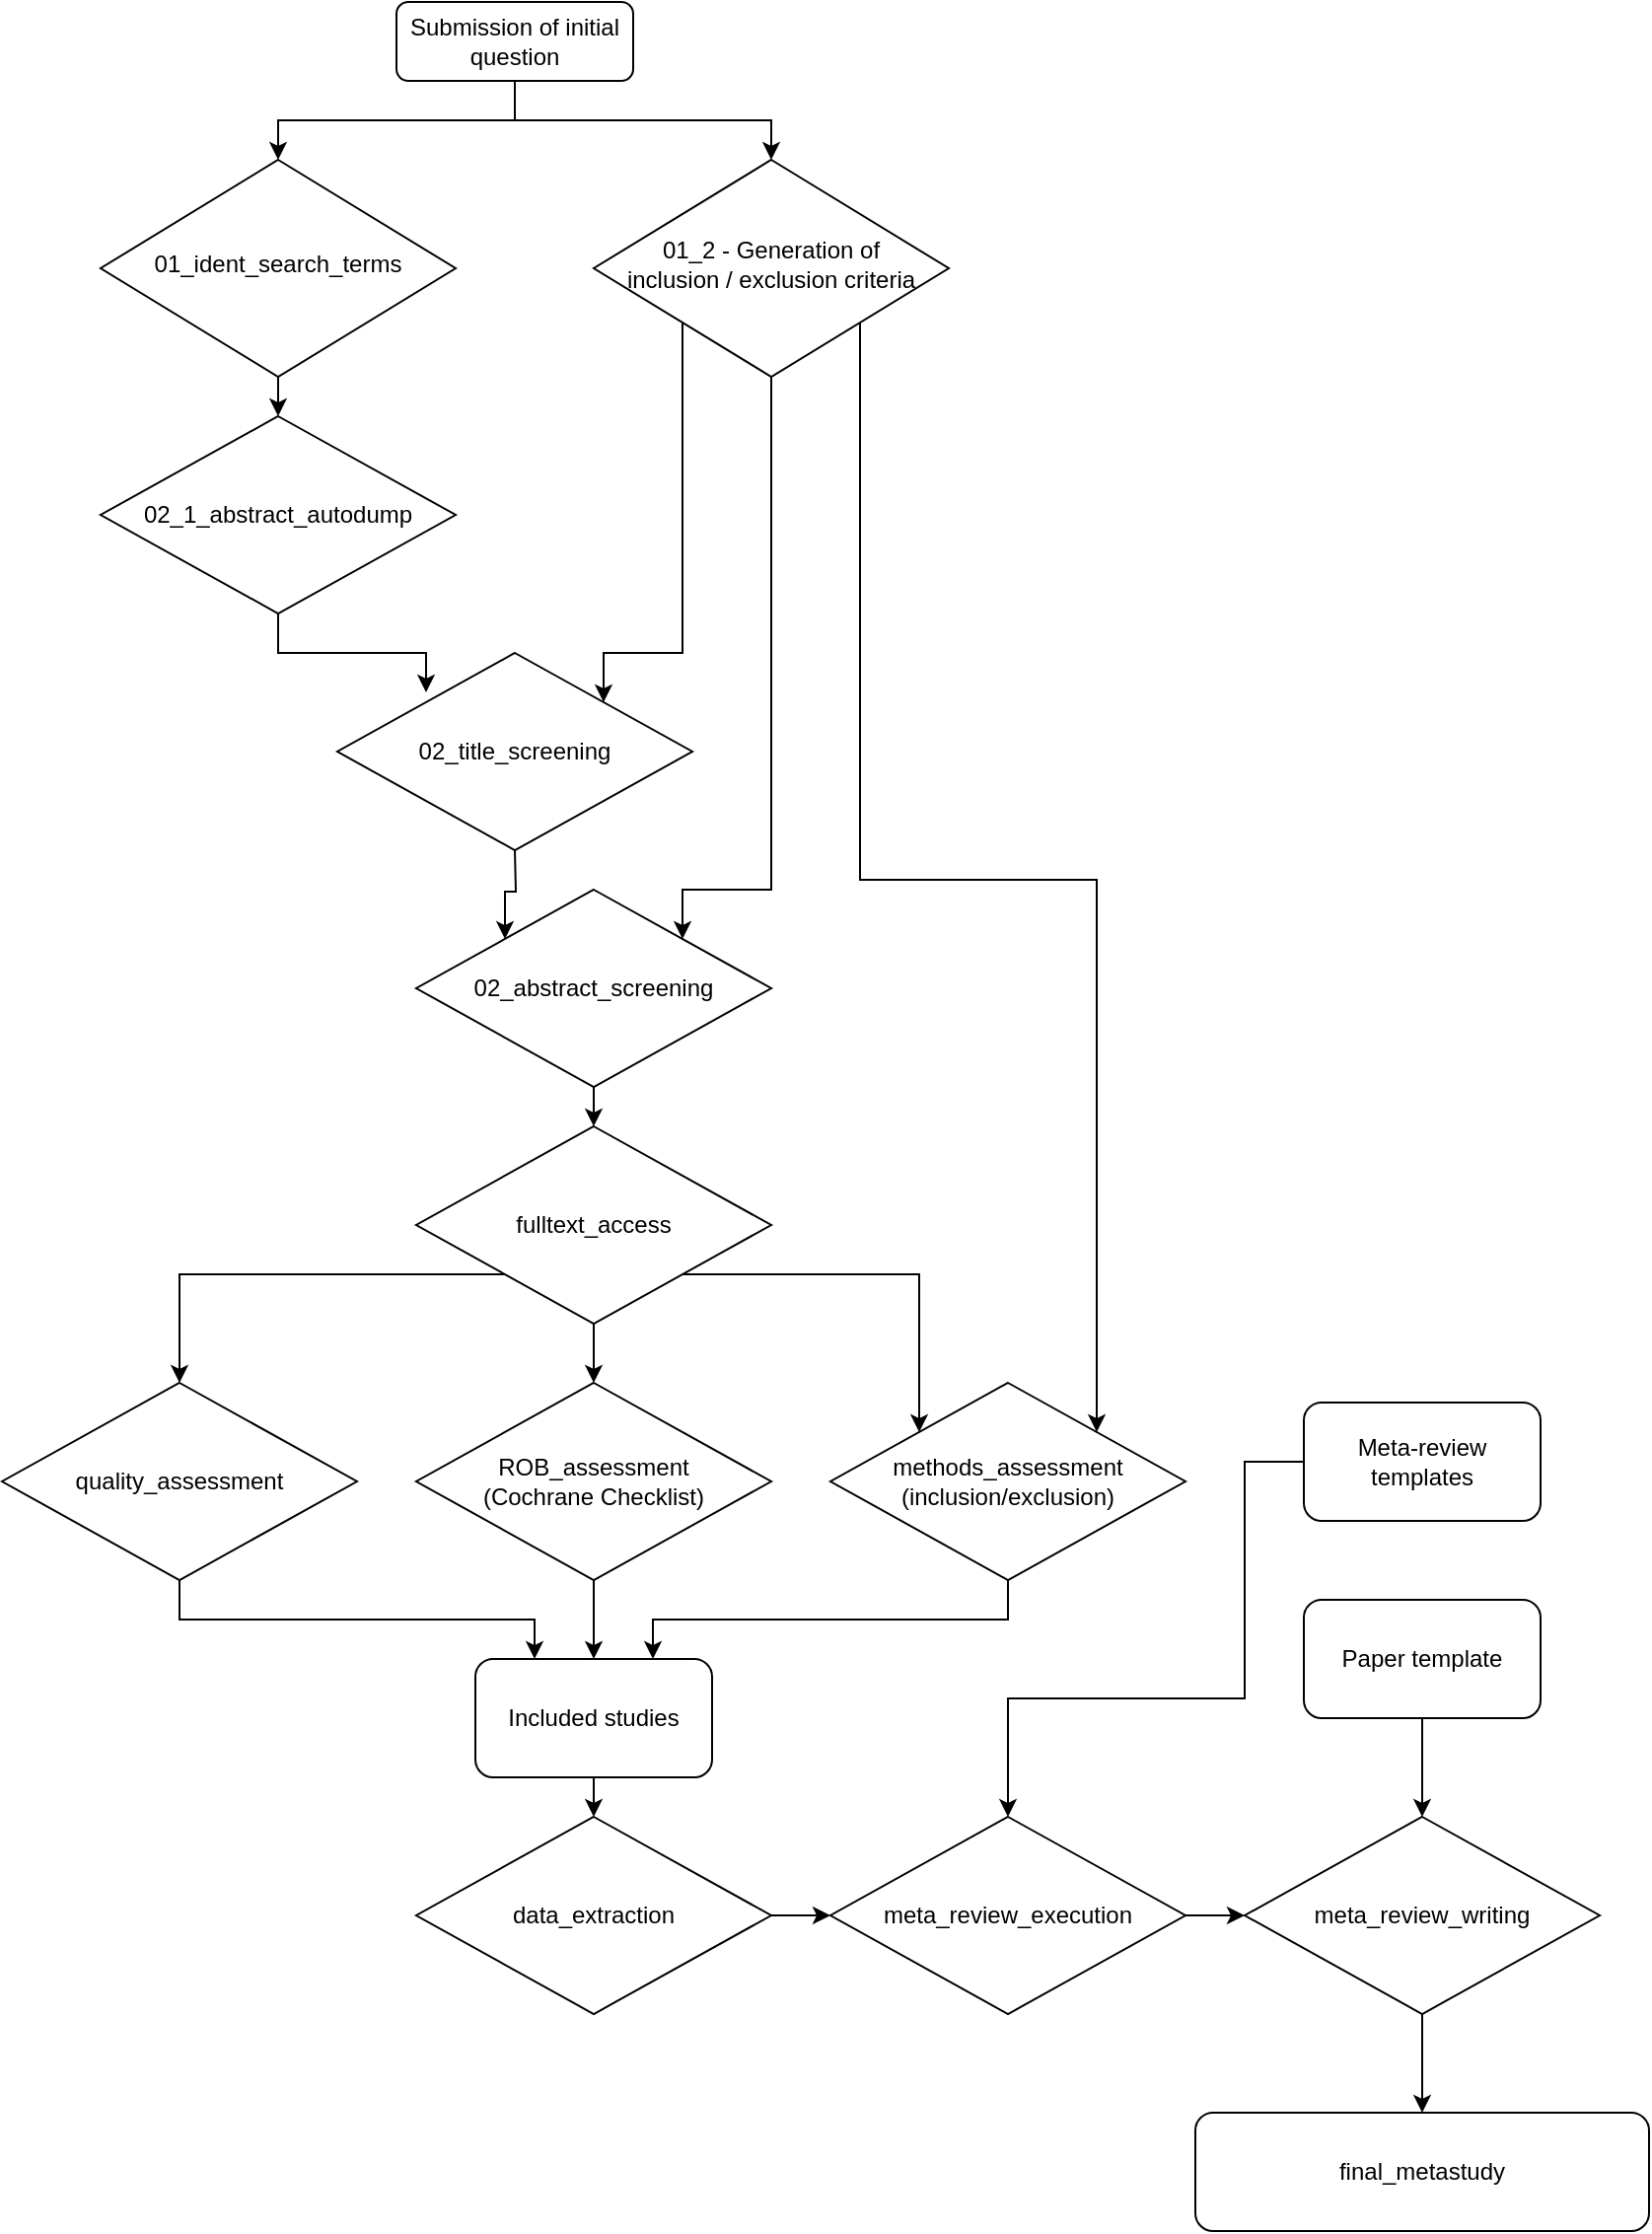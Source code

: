 <mxfile version="22.1.2" type="device">
  <diagram id="C5RBs43oDa-KdzZeNtuy" name="Page-1">
    <mxGraphModel dx="2554" dy="1010" grid="1" gridSize="10" guides="1" tooltips="1" connect="1" arrows="1" fold="1" page="1" pageScale="1" pageWidth="827" pageHeight="1169" math="0" shadow="0">
      <root>
        <mxCell id="WIyWlLk6GJQsqaUBKTNV-0" />
        <mxCell id="WIyWlLk6GJQsqaUBKTNV-1" parent="WIyWlLk6GJQsqaUBKTNV-0" />
        <mxCell id="7PSN6oOn31Voh3faXzmX-0" style="edgeStyle=orthogonalEdgeStyle;rounded=0;orthogonalLoop=1;jettySize=auto;html=1;exitX=0.5;exitY=1;exitDx=0;exitDy=0;" edge="1" parent="WIyWlLk6GJQsqaUBKTNV-1" source="WIyWlLk6GJQsqaUBKTNV-3" target="WIyWlLk6GJQsqaUBKTNV-6">
          <mxGeometry relative="1" as="geometry" />
        </mxCell>
        <mxCell id="7PSN6oOn31Voh3faXzmX-3" style="edgeStyle=orthogonalEdgeStyle;rounded=0;orthogonalLoop=1;jettySize=auto;html=1;exitX=0.5;exitY=1;exitDx=0;exitDy=0;entryX=0.5;entryY=0;entryDx=0;entryDy=0;" edge="1" parent="WIyWlLk6GJQsqaUBKTNV-1" source="WIyWlLk6GJQsqaUBKTNV-3" target="7PSN6oOn31Voh3faXzmX-2">
          <mxGeometry relative="1" as="geometry" />
        </mxCell>
        <mxCell id="WIyWlLk6GJQsqaUBKTNV-3" value="Submission of initial question" style="rounded=1;whiteSpace=wrap;html=1;fontSize=12;glass=0;strokeWidth=1;shadow=0;" parent="WIyWlLk6GJQsqaUBKTNV-1" vertex="1">
          <mxGeometry x="160" y="70" width="120" height="40" as="geometry" />
        </mxCell>
        <mxCell id="7PSN6oOn31Voh3faXzmX-5" style="edgeStyle=orthogonalEdgeStyle;rounded=0;orthogonalLoop=1;jettySize=auto;html=1;exitX=0.5;exitY=1;exitDx=0;exitDy=0;entryX=0.5;entryY=0;entryDx=0;entryDy=0;" edge="1" parent="WIyWlLk6GJQsqaUBKTNV-1" source="WIyWlLk6GJQsqaUBKTNV-6" target="7PSN6oOn31Voh3faXzmX-4">
          <mxGeometry relative="1" as="geometry" />
        </mxCell>
        <mxCell id="WIyWlLk6GJQsqaUBKTNV-6" value="01_ident_search_terms" style="rhombus;whiteSpace=wrap;html=1;shadow=0;fontFamily=Helvetica;fontSize=12;align=center;strokeWidth=1;spacing=6;spacingTop=-4;" parent="WIyWlLk6GJQsqaUBKTNV-1" vertex="1">
          <mxGeometry x="10" y="150" width="180" height="110" as="geometry" />
        </mxCell>
        <mxCell id="7PSN6oOn31Voh3faXzmX-107" style="edgeStyle=orthogonalEdgeStyle;rounded=0;orthogonalLoop=1;jettySize=auto;html=1;exitX=0;exitY=1;exitDx=0;exitDy=0;entryX=1;entryY=0;entryDx=0;entryDy=0;" edge="1" parent="WIyWlLk6GJQsqaUBKTNV-1" source="7PSN6oOn31Voh3faXzmX-2" target="7PSN6oOn31Voh3faXzmX-103">
          <mxGeometry relative="1" as="geometry">
            <Array as="points">
              <mxPoint x="305" y="400" />
              <mxPoint x="265" y="400" />
            </Array>
          </mxGeometry>
        </mxCell>
        <mxCell id="7PSN6oOn31Voh3faXzmX-110" style="edgeStyle=orthogonalEdgeStyle;rounded=0;orthogonalLoop=1;jettySize=auto;html=1;exitX=0.5;exitY=1;exitDx=0;exitDy=0;entryX=1;entryY=0;entryDx=0;entryDy=0;" edge="1" parent="WIyWlLk6GJQsqaUBKTNV-1" source="7PSN6oOn31Voh3faXzmX-2" target="7PSN6oOn31Voh3faXzmX-6">
          <mxGeometry relative="1" as="geometry">
            <Array as="points">
              <mxPoint x="350" y="520" />
              <mxPoint x="305" y="520" />
            </Array>
          </mxGeometry>
        </mxCell>
        <mxCell id="7PSN6oOn31Voh3faXzmX-117" style="edgeStyle=orthogonalEdgeStyle;rounded=0;orthogonalLoop=1;jettySize=auto;html=1;exitX=1;exitY=1;exitDx=0;exitDy=0;entryX=1;entryY=0;entryDx=0;entryDy=0;" edge="1" parent="WIyWlLk6GJQsqaUBKTNV-1" source="7PSN6oOn31Voh3faXzmX-2" target="7PSN6oOn31Voh3faXzmX-16">
          <mxGeometry relative="1" as="geometry" />
        </mxCell>
        <mxCell id="7PSN6oOn31Voh3faXzmX-2" value="01_2 - Generation of &lt;br&gt;inclusion / exclusion criteria" style="rhombus;whiteSpace=wrap;html=1;shadow=0;fontFamily=Helvetica;fontSize=12;align=center;strokeWidth=1;spacing=6;spacingTop=-4;" vertex="1" parent="WIyWlLk6GJQsqaUBKTNV-1">
          <mxGeometry x="260" y="150" width="180" height="110" as="geometry" />
        </mxCell>
        <mxCell id="7PSN6oOn31Voh3faXzmX-7" style="edgeStyle=orthogonalEdgeStyle;rounded=0;orthogonalLoop=1;jettySize=auto;html=1;exitX=0.5;exitY=1;exitDx=0;exitDy=0;entryX=0.25;entryY=0.2;entryDx=0;entryDy=0;entryPerimeter=0;" edge="1" parent="WIyWlLk6GJQsqaUBKTNV-1" source="7PSN6oOn31Voh3faXzmX-4" target="7PSN6oOn31Voh3faXzmX-103">
          <mxGeometry relative="1" as="geometry">
            <Array as="points">
              <mxPoint x="100" y="400" />
              <mxPoint x="175" y="400" />
            </Array>
          </mxGeometry>
        </mxCell>
        <mxCell id="7PSN6oOn31Voh3faXzmX-4" value="02_1_abstract_autodump" style="rhombus;whiteSpace=wrap;html=1;" vertex="1" parent="WIyWlLk6GJQsqaUBKTNV-1">
          <mxGeometry x="10" y="280" width="180" height="100" as="geometry" />
        </mxCell>
        <mxCell id="7PSN6oOn31Voh3faXzmX-109" style="edgeStyle=orthogonalEdgeStyle;rounded=0;orthogonalLoop=1;jettySize=auto;html=1;exitX=0.5;exitY=1;exitDx=0;exitDy=0;entryX=0.5;entryY=0;entryDx=0;entryDy=0;" edge="1" parent="WIyWlLk6GJQsqaUBKTNV-1" source="7PSN6oOn31Voh3faXzmX-6" target="7PSN6oOn31Voh3faXzmX-108">
          <mxGeometry relative="1" as="geometry" />
        </mxCell>
        <mxCell id="7PSN6oOn31Voh3faXzmX-6" value="02_abstract_screening" style="rhombus;whiteSpace=wrap;html=1;" vertex="1" parent="WIyWlLk6GJQsqaUBKTNV-1">
          <mxGeometry x="170" y="520" width="180" height="100" as="geometry" />
        </mxCell>
        <mxCell id="7PSN6oOn31Voh3faXzmX-127" style="edgeStyle=orthogonalEdgeStyle;rounded=0;orthogonalLoop=1;jettySize=auto;html=1;exitX=0.5;exitY=1;exitDx=0;exitDy=0;entryX=0.25;entryY=0;entryDx=0;entryDy=0;" edge="1" parent="WIyWlLk6GJQsqaUBKTNV-1" source="7PSN6oOn31Voh3faXzmX-9" target="7PSN6oOn31Voh3faXzmX-122">
          <mxGeometry relative="1" as="geometry" />
        </mxCell>
        <mxCell id="7PSN6oOn31Voh3faXzmX-9" value="quality_assessment" style="rhombus;whiteSpace=wrap;html=1;" vertex="1" parent="WIyWlLk6GJQsqaUBKTNV-1">
          <mxGeometry x="-40" y="770" width="180" height="100" as="geometry" />
        </mxCell>
        <mxCell id="7PSN6oOn31Voh3faXzmX-124" style="edgeStyle=orthogonalEdgeStyle;rounded=0;orthogonalLoop=1;jettySize=auto;html=1;exitX=0.5;exitY=1;exitDx=0;exitDy=0;entryX=0.5;entryY=0;entryDx=0;entryDy=0;" edge="1" parent="WIyWlLk6GJQsqaUBKTNV-1" source="7PSN6oOn31Voh3faXzmX-15" target="7PSN6oOn31Voh3faXzmX-122">
          <mxGeometry relative="1" as="geometry" />
        </mxCell>
        <mxCell id="7PSN6oOn31Voh3faXzmX-15" value="ROB_assessment &lt;br&gt;(Cochrane Checklist)" style="rhombus;whiteSpace=wrap;html=1;" vertex="1" parent="WIyWlLk6GJQsqaUBKTNV-1">
          <mxGeometry x="170" y="770" width="180" height="100" as="geometry" />
        </mxCell>
        <mxCell id="7PSN6oOn31Voh3faXzmX-142" style="edgeStyle=orthogonalEdgeStyle;rounded=0;orthogonalLoop=1;jettySize=auto;html=1;exitX=0.5;exitY=1;exitDx=0;exitDy=0;entryX=0;entryY=0;entryDx=0;entryDy=0;" edge="1" parent="WIyWlLk6GJQsqaUBKTNV-1" target="7PSN6oOn31Voh3faXzmX-6">
          <mxGeometry relative="1" as="geometry">
            <mxPoint x="220" y="500" as="sourcePoint" />
          </mxGeometry>
        </mxCell>
        <mxCell id="7PSN6oOn31Voh3faXzmX-103" value="02_title_screening" style="rhombus;whiteSpace=wrap;html=1;" vertex="1" parent="WIyWlLk6GJQsqaUBKTNV-1">
          <mxGeometry x="130" y="400" width="180" height="100" as="geometry" />
        </mxCell>
        <mxCell id="7PSN6oOn31Voh3faXzmX-114" style="edgeStyle=orthogonalEdgeStyle;rounded=0;orthogonalLoop=1;jettySize=auto;html=1;exitX=0;exitY=1;exitDx=0;exitDy=0;entryX=0.5;entryY=0;entryDx=0;entryDy=0;" edge="1" parent="WIyWlLk6GJQsqaUBKTNV-1" source="7PSN6oOn31Voh3faXzmX-108" target="7PSN6oOn31Voh3faXzmX-9">
          <mxGeometry relative="1" as="geometry" />
        </mxCell>
        <mxCell id="7PSN6oOn31Voh3faXzmX-115" style="edgeStyle=orthogonalEdgeStyle;rounded=0;orthogonalLoop=1;jettySize=auto;html=1;exitX=0.5;exitY=1;exitDx=0;exitDy=0;entryX=0.5;entryY=0;entryDx=0;entryDy=0;" edge="1" parent="WIyWlLk6GJQsqaUBKTNV-1" source="7PSN6oOn31Voh3faXzmX-108" target="7PSN6oOn31Voh3faXzmX-15">
          <mxGeometry relative="1" as="geometry" />
        </mxCell>
        <mxCell id="7PSN6oOn31Voh3faXzmX-121" style="edgeStyle=orthogonalEdgeStyle;rounded=0;orthogonalLoop=1;jettySize=auto;html=1;exitX=1;exitY=1;exitDx=0;exitDy=0;entryX=0;entryY=0;entryDx=0;entryDy=0;" edge="1" parent="WIyWlLk6GJQsqaUBKTNV-1" source="7PSN6oOn31Voh3faXzmX-108" target="7PSN6oOn31Voh3faXzmX-16">
          <mxGeometry relative="1" as="geometry" />
        </mxCell>
        <mxCell id="7PSN6oOn31Voh3faXzmX-108" value="fulltext_access" style="rhombus;whiteSpace=wrap;html=1;" vertex="1" parent="WIyWlLk6GJQsqaUBKTNV-1">
          <mxGeometry x="170" y="640" width="180" height="100" as="geometry" />
        </mxCell>
        <mxCell id="7PSN6oOn31Voh3faXzmX-125" style="edgeStyle=orthogonalEdgeStyle;rounded=0;orthogonalLoop=1;jettySize=auto;html=1;exitX=0.5;exitY=1;exitDx=0;exitDy=0;entryX=0.75;entryY=0;entryDx=0;entryDy=0;" edge="1" parent="WIyWlLk6GJQsqaUBKTNV-1" source="7PSN6oOn31Voh3faXzmX-16" target="7PSN6oOn31Voh3faXzmX-122">
          <mxGeometry relative="1" as="geometry" />
        </mxCell>
        <mxCell id="7PSN6oOn31Voh3faXzmX-16" value="methods_assessment&lt;br&gt;(inclusion/exclusion)" style="rhombus;whiteSpace=wrap;html=1;" vertex="1" parent="WIyWlLk6GJQsqaUBKTNV-1">
          <mxGeometry x="380" y="770" width="180" height="100" as="geometry" />
        </mxCell>
        <mxCell id="7PSN6oOn31Voh3faXzmX-129" style="edgeStyle=orthogonalEdgeStyle;rounded=0;orthogonalLoop=1;jettySize=auto;html=1;exitX=0.5;exitY=1;exitDx=0;exitDy=0;entryX=0.5;entryY=0;entryDx=0;entryDy=0;" edge="1" parent="WIyWlLk6GJQsqaUBKTNV-1" source="7PSN6oOn31Voh3faXzmX-122" target="7PSN6oOn31Voh3faXzmX-128">
          <mxGeometry relative="1" as="geometry" />
        </mxCell>
        <mxCell id="7PSN6oOn31Voh3faXzmX-122" value="Included studies" style="rounded=1;whiteSpace=wrap;html=1;" vertex="1" parent="WIyWlLk6GJQsqaUBKTNV-1">
          <mxGeometry x="200" y="910" width="120" height="60" as="geometry" />
        </mxCell>
        <mxCell id="7PSN6oOn31Voh3faXzmX-132" style="edgeStyle=orthogonalEdgeStyle;rounded=0;orthogonalLoop=1;jettySize=auto;html=1;exitX=1;exitY=0.5;exitDx=0;exitDy=0;entryX=0;entryY=0.5;entryDx=0;entryDy=0;" edge="1" parent="WIyWlLk6GJQsqaUBKTNV-1" source="7PSN6oOn31Voh3faXzmX-128" target="7PSN6oOn31Voh3faXzmX-131">
          <mxGeometry relative="1" as="geometry" />
        </mxCell>
        <mxCell id="7PSN6oOn31Voh3faXzmX-128" value="data_extraction" style="rhombus;whiteSpace=wrap;html=1;" vertex="1" parent="WIyWlLk6GJQsqaUBKTNV-1">
          <mxGeometry x="170" y="990" width="180" height="100" as="geometry" />
        </mxCell>
        <mxCell id="7PSN6oOn31Voh3faXzmX-134" style="edgeStyle=orthogonalEdgeStyle;rounded=0;orthogonalLoop=1;jettySize=auto;html=1;exitX=1;exitY=0.5;exitDx=0;exitDy=0;entryX=0;entryY=0.5;entryDx=0;entryDy=0;" edge="1" parent="WIyWlLk6GJQsqaUBKTNV-1" source="7PSN6oOn31Voh3faXzmX-131" target="7PSN6oOn31Voh3faXzmX-133">
          <mxGeometry relative="1" as="geometry" />
        </mxCell>
        <mxCell id="7PSN6oOn31Voh3faXzmX-131" value="meta_review_execution" style="rhombus;whiteSpace=wrap;html=1;" vertex="1" parent="WIyWlLk6GJQsqaUBKTNV-1">
          <mxGeometry x="380" y="990" width="180" height="100" as="geometry" />
        </mxCell>
        <mxCell id="7PSN6oOn31Voh3faXzmX-141" style="edgeStyle=orthogonalEdgeStyle;rounded=0;orthogonalLoop=1;jettySize=auto;html=1;exitX=0.5;exitY=1;exitDx=0;exitDy=0;entryX=0.5;entryY=0;entryDx=0;entryDy=0;" edge="1" parent="WIyWlLk6GJQsqaUBKTNV-1" source="7PSN6oOn31Voh3faXzmX-133" target="7PSN6oOn31Voh3faXzmX-139">
          <mxGeometry relative="1" as="geometry" />
        </mxCell>
        <mxCell id="7PSN6oOn31Voh3faXzmX-133" value="meta_review_writing" style="rhombus;whiteSpace=wrap;html=1;" vertex="1" parent="WIyWlLk6GJQsqaUBKTNV-1">
          <mxGeometry x="590" y="990" width="180" height="100" as="geometry" />
        </mxCell>
        <mxCell id="7PSN6oOn31Voh3faXzmX-137" style="edgeStyle=orthogonalEdgeStyle;rounded=0;orthogonalLoop=1;jettySize=auto;html=1;exitX=0;exitY=0.5;exitDx=0;exitDy=0;entryX=0.5;entryY=0;entryDx=0;entryDy=0;" edge="1" parent="WIyWlLk6GJQsqaUBKTNV-1" source="7PSN6oOn31Voh3faXzmX-135" target="7PSN6oOn31Voh3faXzmX-131">
          <mxGeometry relative="1" as="geometry">
            <Array as="points">
              <mxPoint x="590" y="810" />
              <mxPoint x="590" y="930" />
              <mxPoint x="470" y="930" />
            </Array>
          </mxGeometry>
        </mxCell>
        <mxCell id="7PSN6oOn31Voh3faXzmX-135" value="Meta-review templates" style="rounded=1;whiteSpace=wrap;html=1;" vertex="1" parent="WIyWlLk6GJQsqaUBKTNV-1">
          <mxGeometry x="620" y="780" width="120" height="60" as="geometry" />
        </mxCell>
        <mxCell id="7PSN6oOn31Voh3faXzmX-138" style="edgeStyle=orthogonalEdgeStyle;rounded=0;orthogonalLoop=1;jettySize=auto;html=1;" edge="1" parent="WIyWlLk6GJQsqaUBKTNV-1" source="7PSN6oOn31Voh3faXzmX-136" target="7PSN6oOn31Voh3faXzmX-133">
          <mxGeometry relative="1" as="geometry" />
        </mxCell>
        <mxCell id="7PSN6oOn31Voh3faXzmX-136" value="Paper template" style="rounded=1;whiteSpace=wrap;html=1;" vertex="1" parent="WIyWlLk6GJQsqaUBKTNV-1">
          <mxGeometry x="620" y="880" width="120" height="60" as="geometry" />
        </mxCell>
        <mxCell id="7PSN6oOn31Voh3faXzmX-139" value="final_metastudy" style="rounded=1;whiteSpace=wrap;html=1;" vertex="1" parent="WIyWlLk6GJQsqaUBKTNV-1">
          <mxGeometry x="565" y="1140" width="230" height="60" as="geometry" />
        </mxCell>
      </root>
    </mxGraphModel>
  </diagram>
</mxfile>
